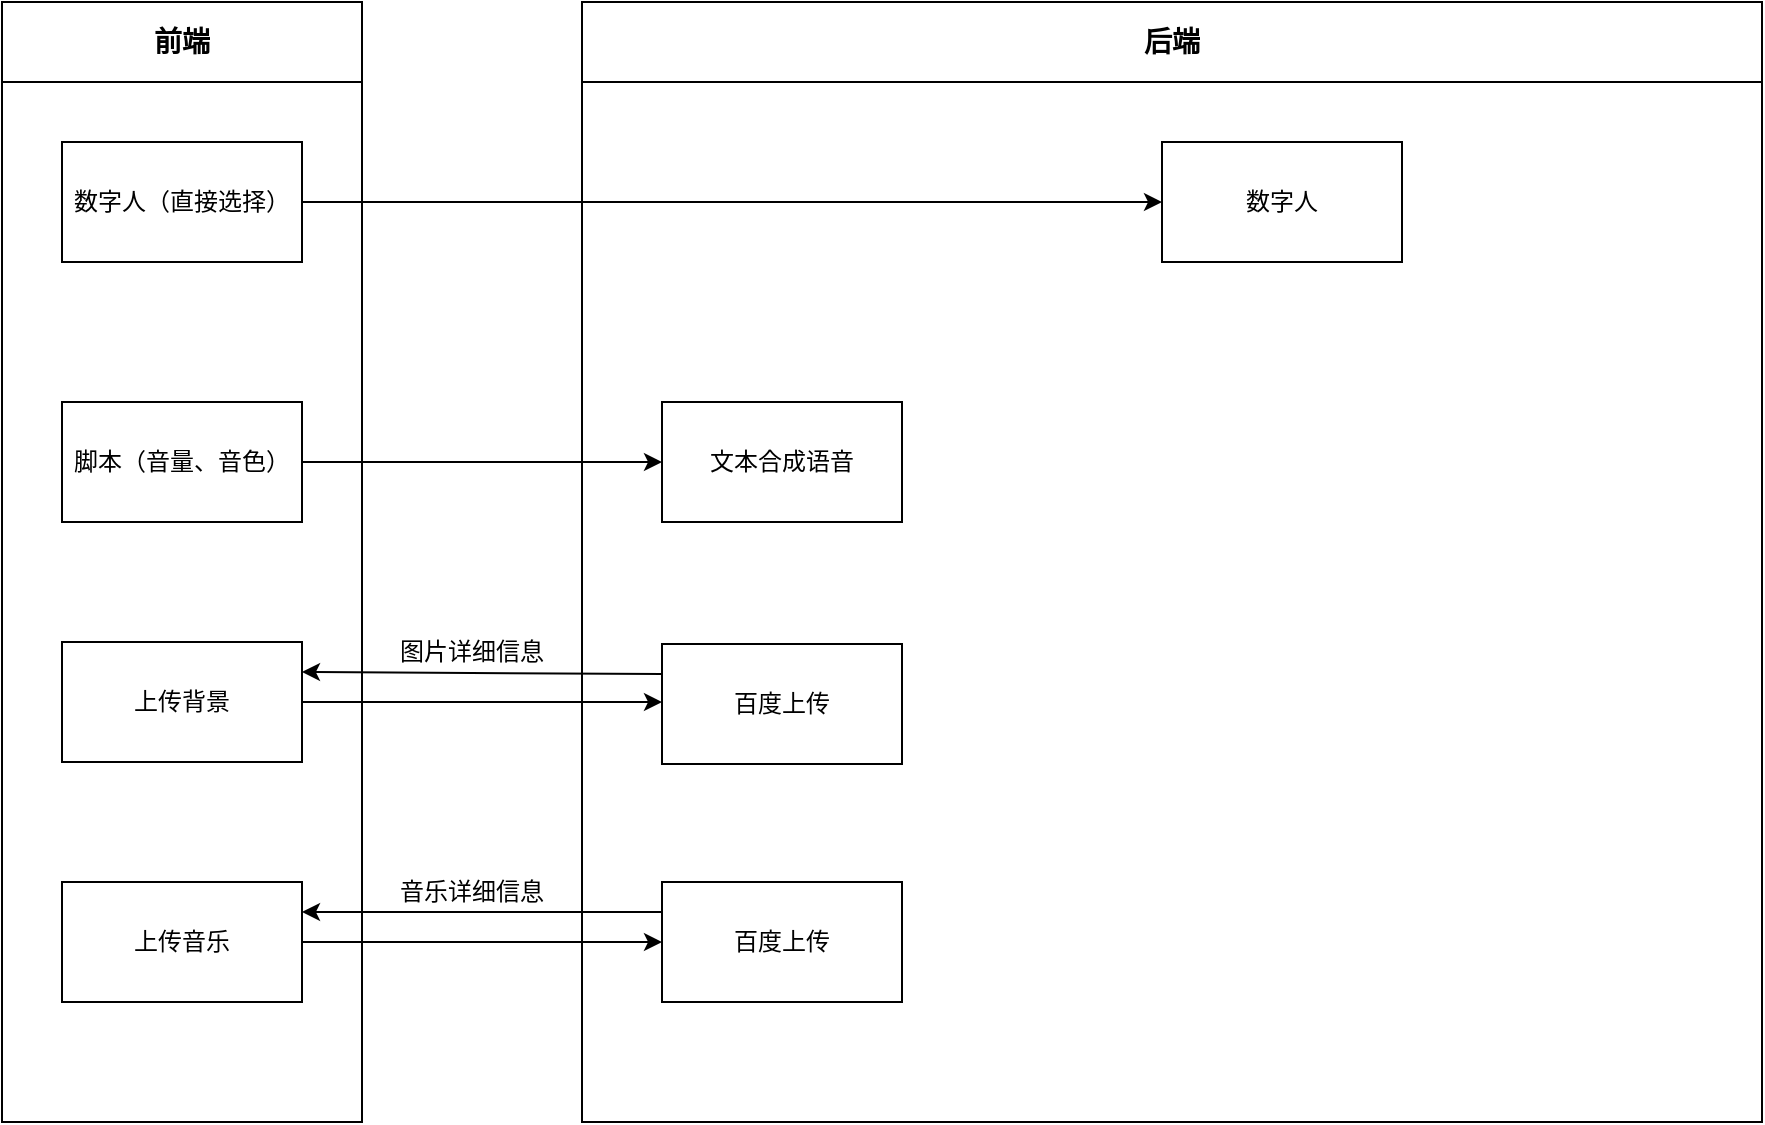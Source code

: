 <mxfile version="21.8.2" type="github">
  <diagram name="第 1 页" id="0QldNMjn3WrsliRjC4FI">
    <mxGraphModel dx="1286" dy="609" grid="1" gridSize="10" guides="1" tooltips="1" connect="1" arrows="1" fold="1" page="0" pageScale="1" pageWidth="827" pageHeight="1169" math="0" shadow="0">
      <root>
        <mxCell id="0" />
        <mxCell id="1" parent="0" />
        <mxCell id="-oLg1KLhWN1JwF1aX5Hv-1" value="" style="rounded=0;whiteSpace=wrap;html=1;" vertex="1" parent="1">
          <mxGeometry x="110" y="40" width="180" height="560" as="geometry" />
        </mxCell>
        <mxCell id="-oLg1KLhWN1JwF1aX5Hv-3" value="数字人（直接选择）" style="rounded=0;whiteSpace=wrap;html=1;" vertex="1" parent="1">
          <mxGeometry x="140" y="110" width="120" height="60" as="geometry" />
        </mxCell>
        <mxCell id="-oLg1KLhWN1JwF1aX5Hv-4" value="脚本（音量、音色）" style="rounded=0;whiteSpace=wrap;html=1;" vertex="1" parent="1">
          <mxGeometry x="140" y="240" width="120" height="60" as="geometry" />
        </mxCell>
        <mxCell id="-oLg1KLhWN1JwF1aX5Hv-9" value="&lt;b&gt;&lt;font style=&quot;font-size: 14px;&quot;&gt;前端&lt;/font&gt;&lt;/b&gt;" style="rounded=0;whiteSpace=wrap;html=1;" vertex="1" parent="1">
          <mxGeometry x="110" y="40" width="180" height="40" as="geometry" />
        </mxCell>
        <mxCell id="-oLg1KLhWN1JwF1aX5Hv-15" value="上传背景" style="rounded=0;whiteSpace=wrap;html=1;" vertex="1" parent="1">
          <mxGeometry x="140" y="360" width="120" height="60" as="geometry" />
        </mxCell>
        <mxCell id="-oLg1KLhWN1JwF1aX5Hv-28" value="图片详细信息" style="text;html=1;strokeColor=none;fillColor=none;align=center;verticalAlign=middle;whiteSpace=wrap;rounded=0;" vertex="1" parent="1">
          <mxGeometry x="300" y="350" width="90" height="30" as="geometry" />
        </mxCell>
        <mxCell id="-oLg1KLhWN1JwF1aX5Hv-29" value="上传音乐" style="rounded=0;whiteSpace=wrap;html=1;" vertex="1" parent="1">
          <mxGeometry x="140" y="480" width="120" height="60" as="geometry" />
        </mxCell>
        <mxCell id="-oLg1KLhWN1JwF1aX5Hv-38" value="音乐详细信息" style="text;html=1;strokeColor=none;fillColor=none;align=center;verticalAlign=middle;whiteSpace=wrap;rounded=0;" vertex="1" parent="1">
          <mxGeometry x="300" y="470" width="90" height="30" as="geometry" />
        </mxCell>
        <mxCell id="-oLg1KLhWN1JwF1aX5Hv-5" value="" style="rounded=0;whiteSpace=wrap;html=1;" vertex="1" parent="1">
          <mxGeometry x="400" y="40" width="590" height="560" as="geometry" />
        </mxCell>
        <mxCell id="-oLg1KLhWN1JwF1aX5Hv-10" value="&lt;b&gt;&lt;font style=&quot;font-size: 14px;&quot;&gt;后端&lt;/font&gt;&lt;/b&gt;" style="rounded=0;whiteSpace=wrap;html=1;" vertex="1" parent="1">
          <mxGeometry x="400" y="40" width="590" height="40" as="geometry" />
        </mxCell>
        <mxCell id="-oLg1KLhWN1JwF1aX5Hv-12" value="文本合成语音" style="rounded=0;whiteSpace=wrap;html=1;" vertex="1" parent="1">
          <mxGeometry x="440" y="240" width="120" height="60" as="geometry" />
        </mxCell>
        <mxCell id="-oLg1KLhWN1JwF1aX5Hv-20" value="百度上传" style="rounded=0;whiteSpace=wrap;html=1;" vertex="1" parent="1">
          <mxGeometry x="440" y="361" width="120" height="60" as="geometry" />
        </mxCell>
        <mxCell id="-oLg1KLhWN1JwF1aX5Hv-32" value="百度上传" style="rounded=0;whiteSpace=wrap;html=1;" vertex="1" parent="1">
          <mxGeometry x="440" y="480" width="120" height="60" as="geometry" />
        </mxCell>
        <mxCell id="-oLg1KLhWN1JwF1aX5Hv-14" value="" style="edgeStyle=orthogonalEdgeStyle;rounded=0;orthogonalLoop=1;jettySize=auto;html=1;entryX=0;entryY=0.5;entryDx=0;entryDy=0;" edge="1" parent="1" source="-oLg1KLhWN1JwF1aX5Hv-4" target="-oLg1KLhWN1JwF1aX5Hv-12">
          <mxGeometry relative="1" as="geometry">
            <mxPoint x="360" y="270" as="targetPoint" />
          </mxGeometry>
        </mxCell>
        <mxCell id="-oLg1KLhWN1JwF1aX5Hv-27" value="" style="endArrow=classic;html=1;rounded=0;exitX=0;exitY=0.25;exitDx=0;exitDy=0;entryX=1;entryY=0.25;entryDx=0;entryDy=0;" edge="1" parent="1" source="-oLg1KLhWN1JwF1aX5Hv-20" target="-oLg1KLhWN1JwF1aX5Hv-15">
          <mxGeometry width="50" height="50" relative="1" as="geometry">
            <mxPoint x="300" y="360" as="sourcePoint" />
            <mxPoint x="350" y="310" as="targetPoint" />
          </mxGeometry>
        </mxCell>
        <mxCell id="-oLg1KLhWN1JwF1aX5Hv-26" value="" style="edgeStyle=orthogonalEdgeStyle;rounded=0;orthogonalLoop=1;jettySize=auto;html=1;" edge="1" parent="1" source="-oLg1KLhWN1JwF1aX5Hv-15" target="-oLg1KLhWN1JwF1aX5Hv-20">
          <mxGeometry relative="1" as="geometry">
            <mxPoint x="360" y="390" as="targetPoint" />
            <Array as="points">
              <mxPoint x="460" y="390" />
              <mxPoint x="460" y="390" />
            </Array>
          </mxGeometry>
        </mxCell>
        <mxCell id="-oLg1KLhWN1JwF1aX5Hv-37" value="" style="endArrow=classic;html=1;rounded=0;exitX=0;exitY=0.25;exitDx=0;exitDy=0;entryX=1;entryY=0.25;entryDx=0;entryDy=0;" edge="1" parent="1" source="-oLg1KLhWN1JwF1aX5Hv-32" target="-oLg1KLhWN1JwF1aX5Hv-29">
          <mxGeometry width="50" height="50" relative="1" as="geometry">
            <mxPoint x="320" y="480" as="sourcePoint" />
            <mxPoint x="370" y="430" as="targetPoint" />
          </mxGeometry>
        </mxCell>
        <mxCell id="-oLg1KLhWN1JwF1aX5Hv-35" value="" style="edgeStyle=orthogonalEdgeStyle;rounded=0;orthogonalLoop=1;jettySize=auto;html=1;entryX=0;entryY=0.5;entryDx=0;entryDy=0;" edge="1" parent="1" source="-oLg1KLhWN1JwF1aX5Hv-29" target="-oLg1KLhWN1JwF1aX5Hv-32">
          <mxGeometry relative="1" as="geometry">
            <mxPoint x="360" y="510" as="targetPoint" />
          </mxGeometry>
        </mxCell>
        <mxCell id="-oLg1KLhWN1JwF1aX5Hv-39" value="数字人" style="rounded=0;whiteSpace=wrap;html=1;" vertex="1" parent="1">
          <mxGeometry x="690" y="110" width="120" height="60" as="geometry" />
        </mxCell>
        <mxCell id="-oLg1KLhWN1JwF1aX5Hv-41" value="" style="edgeStyle=orthogonalEdgeStyle;rounded=0;orthogonalLoop=1;jettySize=auto;html=1;entryX=0;entryY=0.5;entryDx=0;entryDy=0;" edge="1" parent="1" source="-oLg1KLhWN1JwF1aX5Hv-3" target="-oLg1KLhWN1JwF1aX5Hv-39">
          <mxGeometry relative="1" as="geometry">
            <mxPoint x="360" y="140" as="targetPoint" />
          </mxGeometry>
        </mxCell>
      </root>
    </mxGraphModel>
  </diagram>
</mxfile>
